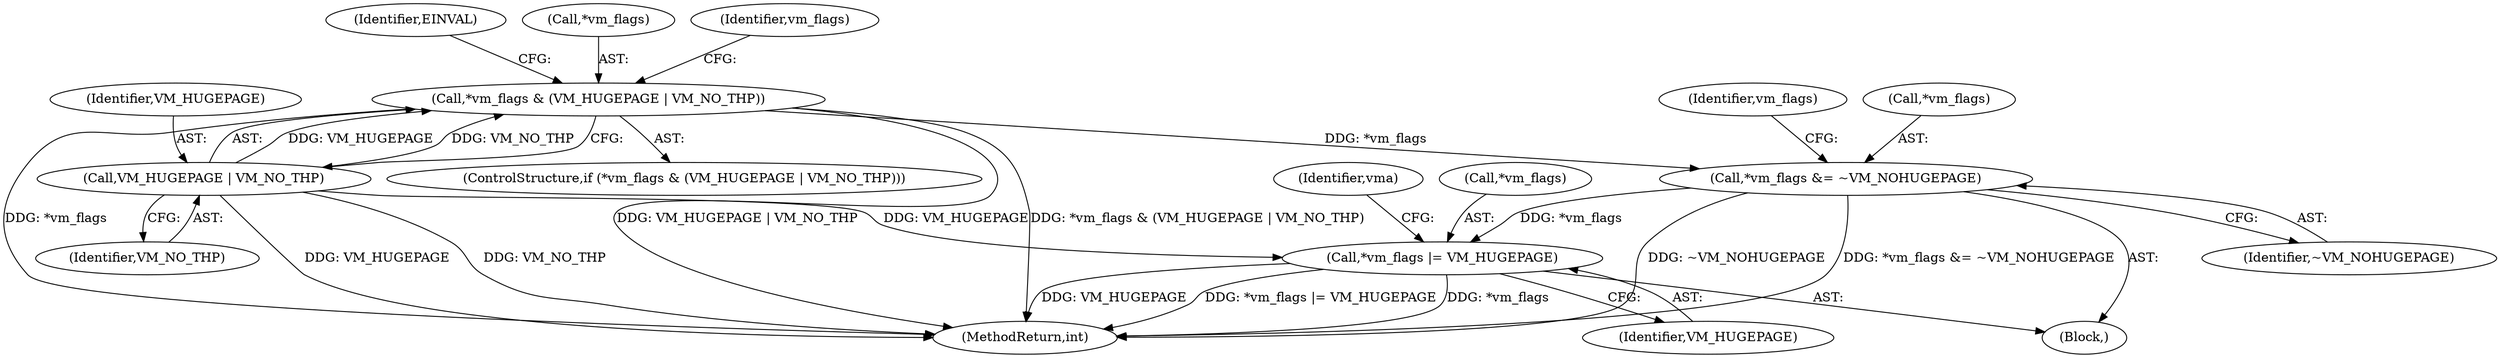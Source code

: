 digraph "0_linux_78f11a255749d09025f54d4e2df4fbcb031530e2_0@pointer" {
"1000123" [label="(Call,*vm_flags &= ~VM_NOHUGEPAGE)"];
"1000114" [label="(Call,*vm_flags & (VM_HUGEPAGE | VM_NO_THP))"];
"1000117" [label="(Call,VM_HUGEPAGE | VM_NO_THP)"];
"1000127" [label="(Call,*vm_flags |= VM_HUGEPAGE)"];
"1000126" [label="(Identifier,~VM_NOHUGEPAGE)"];
"1000122" [label="(Identifier,EINVAL)"];
"1000113" [label="(ControlStructure,if (*vm_flags & (VM_HUGEPAGE | VM_NO_THP)))"];
"1000117" [label="(Call,VM_HUGEPAGE | VM_NO_THP)"];
"1000123" [label="(Call,*vm_flags &= ~VM_NOHUGEPAGE)"];
"1000115" [label="(Call,*vm_flags)"];
"1000124" [label="(Call,*vm_flags)"];
"1000125" [label="(Identifier,vm_flags)"];
"1000161" [label="(MethodReturn,int)"];
"1000129" [label="(Identifier,vm_flags)"];
"1000127" [label="(Call,*vm_flags |= VM_HUGEPAGE)"];
"1000118" [label="(Identifier,VM_HUGEPAGE)"];
"1000130" [label="(Identifier,VM_HUGEPAGE)"];
"1000134" [label="(Identifier,vma)"];
"1000119" [label="(Identifier,VM_NO_THP)"];
"1000128" [label="(Call,*vm_flags)"];
"1000111" [label="(Block,)"];
"1000114" [label="(Call,*vm_flags & (VM_HUGEPAGE | VM_NO_THP))"];
"1000123" -> "1000111"  [label="AST: "];
"1000123" -> "1000126"  [label="CFG: "];
"1000124" -> "1000123"  [label="AST: "];
"1000126" -> "1000123"  [label="AST: "];
"1000129" -> "1000123"  [label="CFG: "];
"1000123" -> "1000161"  [label="DDG: ~VM_NOHUGEPAGE"];
"1000123" -> "1000161"  [label="DDG: *vm_flags &= ~VM_NOHUGEPAGE"];
"1000114" -> "1000123"  [label="DDG: *vm_flags"];
"1000123" -> "1000127"  [label="DDG: *vm_flags"];
"1000114" -> "1000113"  [label="AST: "];
"1000114" -> "1000117"  [label="CFG: "];
"1000115" -> "1000114"  [label="AST: "];
"1000117" -> "1000114"  [label="AST: "];
"1000122" -> "1000114"  [label="CFG: "];
"1000125" -> "1000114"  [label="CFG: "];
"1000114" -> "1000161"  [label="DDG: VM_HUGEPAGE | VM_NO_THP"];
"1000114" -> "1000161"  [label="DDG: *vm_flags & (VM_HUGEPAGE | VM_NO_THP)"];
"1000114" -> "1000161"  [label="DDG: *vm_flags"];
"1000117" -> "1000114"  [label="DDG: VM_HUGEPAGE"];
"1000117" -> "1000114"  [label="DDG: VM_NO_THP"];
"1000117" -> "1000119"  [label="CFG: "];
"1000118" -> "1000117"  [label="AST: "];
"1000119" -> "1000117"  [label="AST: "];
"1000117" -> "1000161"  [label="DDG: VM_HUGEPAGE"];
"1000117" -> "1000161"  [label="DDG: VM_NO_THP"];
"1000117" -> "1000127"  [label="DDG: VM_HUGEPAGE"];
"1000127" -> "1000111"  [label="AST: "];
"1000127" -> "1000130"  [label="CFG: "];
"1000128" -> "1000127"  [label="AST: "];
"1000130" -> "1000127"  [label="AST: "];
"1000134" -> "1000127"  [label="CFG: "];
"1000127" -> "1000161"  [label="DDG: *vm_flags"];
"1000127" -> "1000161"  [label="DDG: VM_HUGEPAGE"];
"1000127" -> "1000161"  [label="DDG: *vm_flags |= VM_HUGEPAGE"];
}
